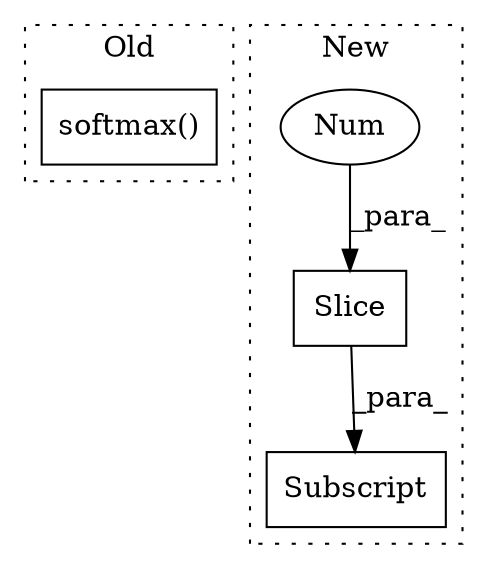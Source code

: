 digraph G {
subgraph cluster0 {
1 [label="softmax()" a="75" s="7112" l="14" shape="box"];
label = "Old";
style="dotted";
}
subgraph cluster1 {
2 [label="Slice" a="80" s="7127" l="3" shape="box"];
3 [label="Subscript" a="63" s="7110,0" l="21,0" shape="box"];
4 [label="Num" a="76" s="7128" l="2" shape="ellipse"];
label = "New";
style="dotted";
}
2 -> 3 [label="_para_"];
4 -> 2 [label="_para_"];
}